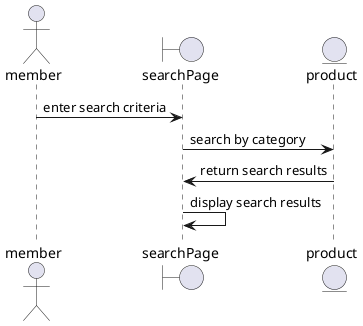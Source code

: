 @startuml 演習4-5
actor member
boundary searchPage
entity product

member -> searchPage: enter search criteria
searchPage -> product: search by category
product -> searchPage: return search results
searchPage -> searchPage: display search results
@enduml
